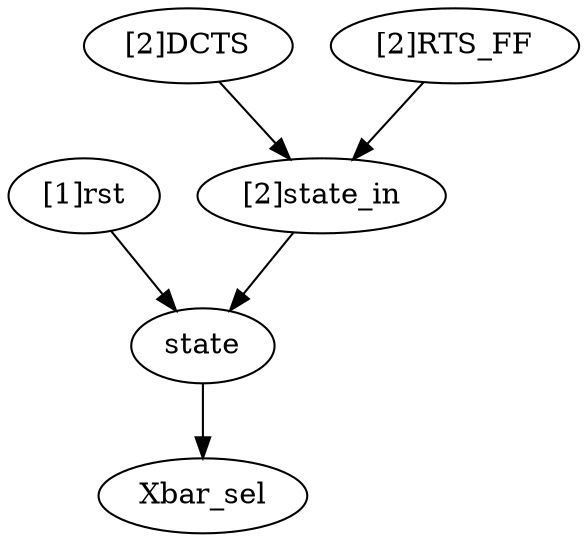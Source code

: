 strict digraph "" {
	"[1]rst"	 [complexity=2,
		importance=3.67647751429,
		rank=1.83823875714];
	state	 [complexity=1,
		importance=1.82219109954,
		rank=1.82219109954];
	"[1]rst" -> state;
	"[2]DCTS"	 [complexity=5,
		importance=3.89096697335,
		rank=0.778193394671];
	"[2]state_in"	 [complexity=3,
		importance=1.92943582907,
		rank=0.643145276356];
	"[2]DCTS" -> "[2]state_in";
	"[2]state_in" -> state;
	"[2]RTS_FF"	 [complexity=5,
		importance=3.9290156223,
		rank=0.78580312446];
	"[2]RTS_FF" -> "[2]state_in";
	Xbar_sel	 [complexity=0,
		importance=0.0480124922466,
		rank=0.0];
	state -> Xbar_sel;
}
